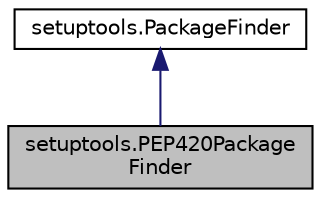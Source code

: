 digraph "setuptools.PEP420PackageFinder"
{
 // LATEX_PDF_SIZE
  edge [fontname="Helvetica",fontsize="10",labelfontname="Helvetica",labelfontsize="10"];
  node [fontname="Helvetica",fontsize="10",shape=record];
  Node1 [label="setuptools.PEP420Package\lFinder",height=0.2,width=0.4,color="black", fillcolor="grey75", style="filled", fontcolor="black",tooltip=" "];
  Node2 -> Node1 [dir="back",color="midnightblue",fontsize="10",style="solid"];
  Node2 [label="setuptools.PackageFinder",height=0.2,width=0.4,color="black", fillcolor="white", style="filled",URL="$classsetuptools_1_1PackageFinder.html",tooltip=" "];
}
